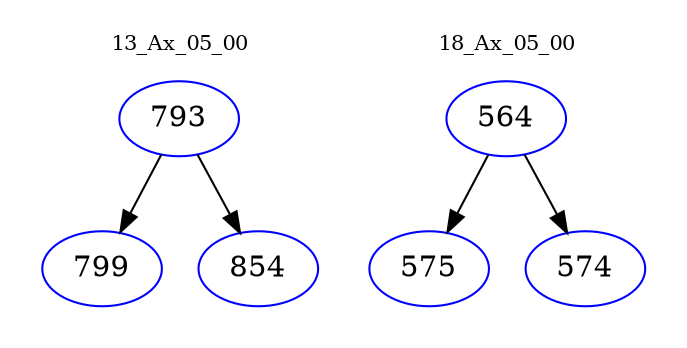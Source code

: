 digraph{
subgraph cluster_0 {
color = white
label = "13_Ax_05_00";
fontsize=10;
T0_793 [label="793", color="blue"]
T0_793 -> T0_799 [color="black"]
T0_799 [label="799", color="blue"]
T0_793 -> T0_854 [color="black"]
T0_854 [label="854", color="blue"]
}
subgraph cluster_1 {
color = white
label = "18_Ax_05_00";
fontsize=10;
T1_564 [label="564", color="blue"]
T1_564 -> T1_575 [color="black"]
T1_575 [label="575", color="blue"]
T1_564 -> T1_574 [color="black"]
T1_574 [label="574", color="blue"]
}
}
